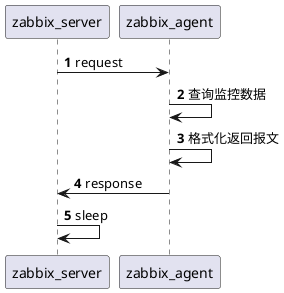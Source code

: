 @startuml main函数启动流程
autonumber
zabbix_server -> zabbix_agent:request
zabbix_agent -> zabbix_agent:查询监控数据
zabbix_agent -> zabbix_agent:格式化返回报文
zabbix_agent -> zabbix_server:response
zabbix_server -> zabbix_server:sleep
@enduml
